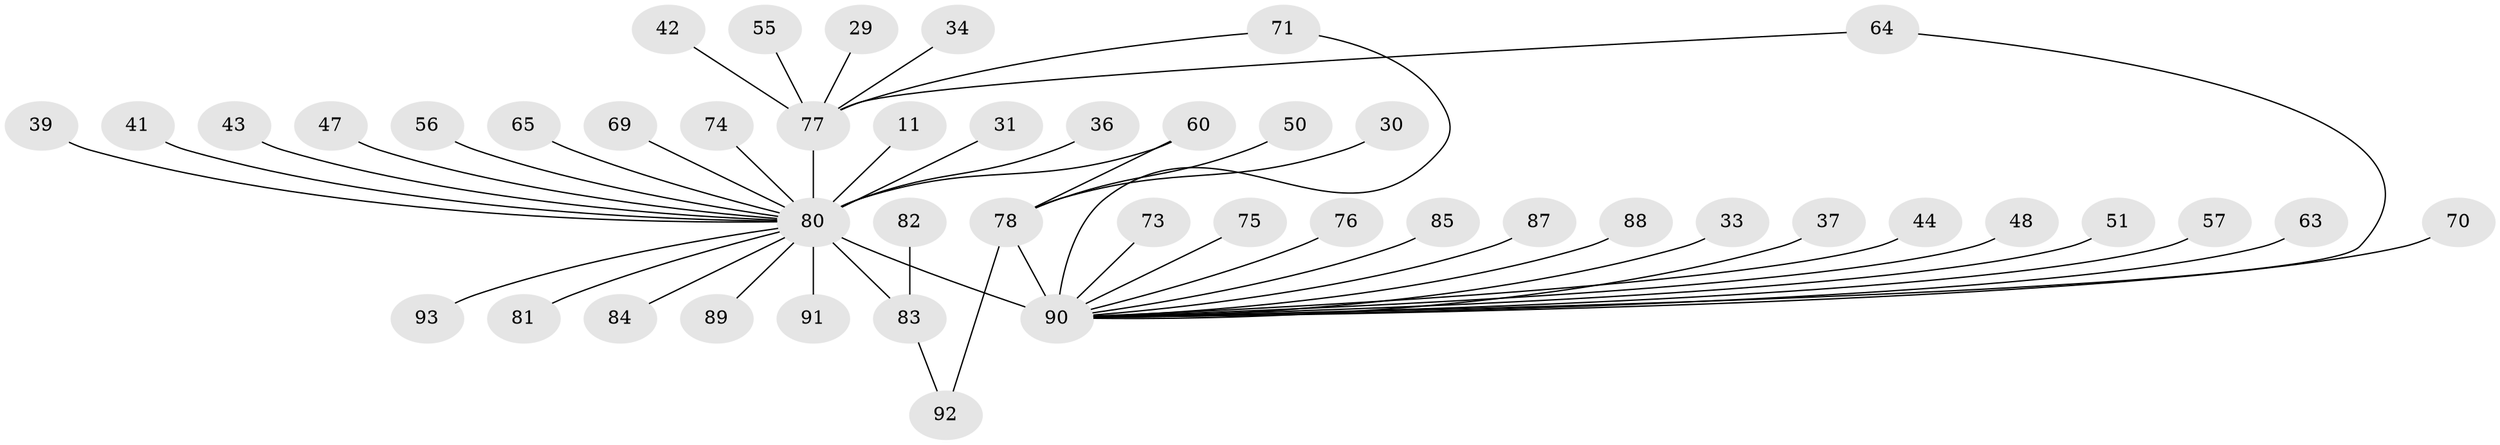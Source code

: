 // original degree distribution, {14: 0.010752688172043012, 15: 0.010752688172043012, 11: 0.010752688172043012, 20: 0.010752688172043012, 4: 0.06451612903225806, 2: 0.20430107526881722, 1: 0.4946236559139785, 8: 0.010752688172043012, 3: 0.12903225806451613, 5: 0.021505376344086023, 6: 0.010752688172043012, 7: 0.021505376344086023}
// Generated by graph-tools (version 1.1) at 2025/47/03/09/25 04:47:06]
// undirected, 46 vertices, 49 edges
graph export_dot {
graph [start="1"]
  node [color=gray90,style=filled];
  11;
  29;
  30 [super="+17"];
  31;
  33;
  34;
  36;
  37;
  39;
  41;
  42;
  43;
  44;
  47;
  48;
  50;
  51;
  55;
  56;
  57;
  60 [super="+59"];
  63;
  64;
  65;
  69;
  70;
  71;
  73 [super="+49"];
  74;
  75;
  76;
  77 [super="+25+62+66+24"];
  78 [super="+46+14"];
  80 [super="+27+53+61+67+4"];
  81;
  82;
  83 [super="+40+79"];
  84 [super="+18"];
  85;
  87;
  88;
  89 [super="+45"];
  90 [super="+23+54+72+86"];
  91;
  92 [super="+52"];
  93;
  11 -- 80;
  29 -- 77;
  30 -- 78 [weight=2];
  31 -- 80;
  33 -- 90;
  34 -- 77;
  36 -- 80;
  37 -- 90;
  39 -- 80;
  41 -- 80;
  42 -- 77;
  43 -- 80;
  44 -- 90;
  47 -- 80;
  48 -- 90;
  50 -- 78;
  51 -- 90;
  55 -- 77;
  56 -- 80;
  57 -- 90;
  60 -- 78;
  60 -- 80;
  63 -- 90;
  64 -- 77;
  64 -- 90;
  65 -- 80;
  69 -- 80;
  70 -- 90;
  71 -- 77;
  71 -- 90;
  73 -- 90;
  74 -- 80;
  75 -- 90;
  76 -- 90;
  77 -- 80 [weight=6];
  78 -- 92;
  78 -- 90 [weight=5];
  80 -- 89;
  80 -- 91;
  80 -- 81;
  80 -- 83 [weight=3];
  80 -- 84;
  80 -- 90 [weight=14];
  80 -- 93;
  82 -- 83;
  83 -- 92;
  85 -- 90;
  87 -- 90;
  88 -- 90;
}

